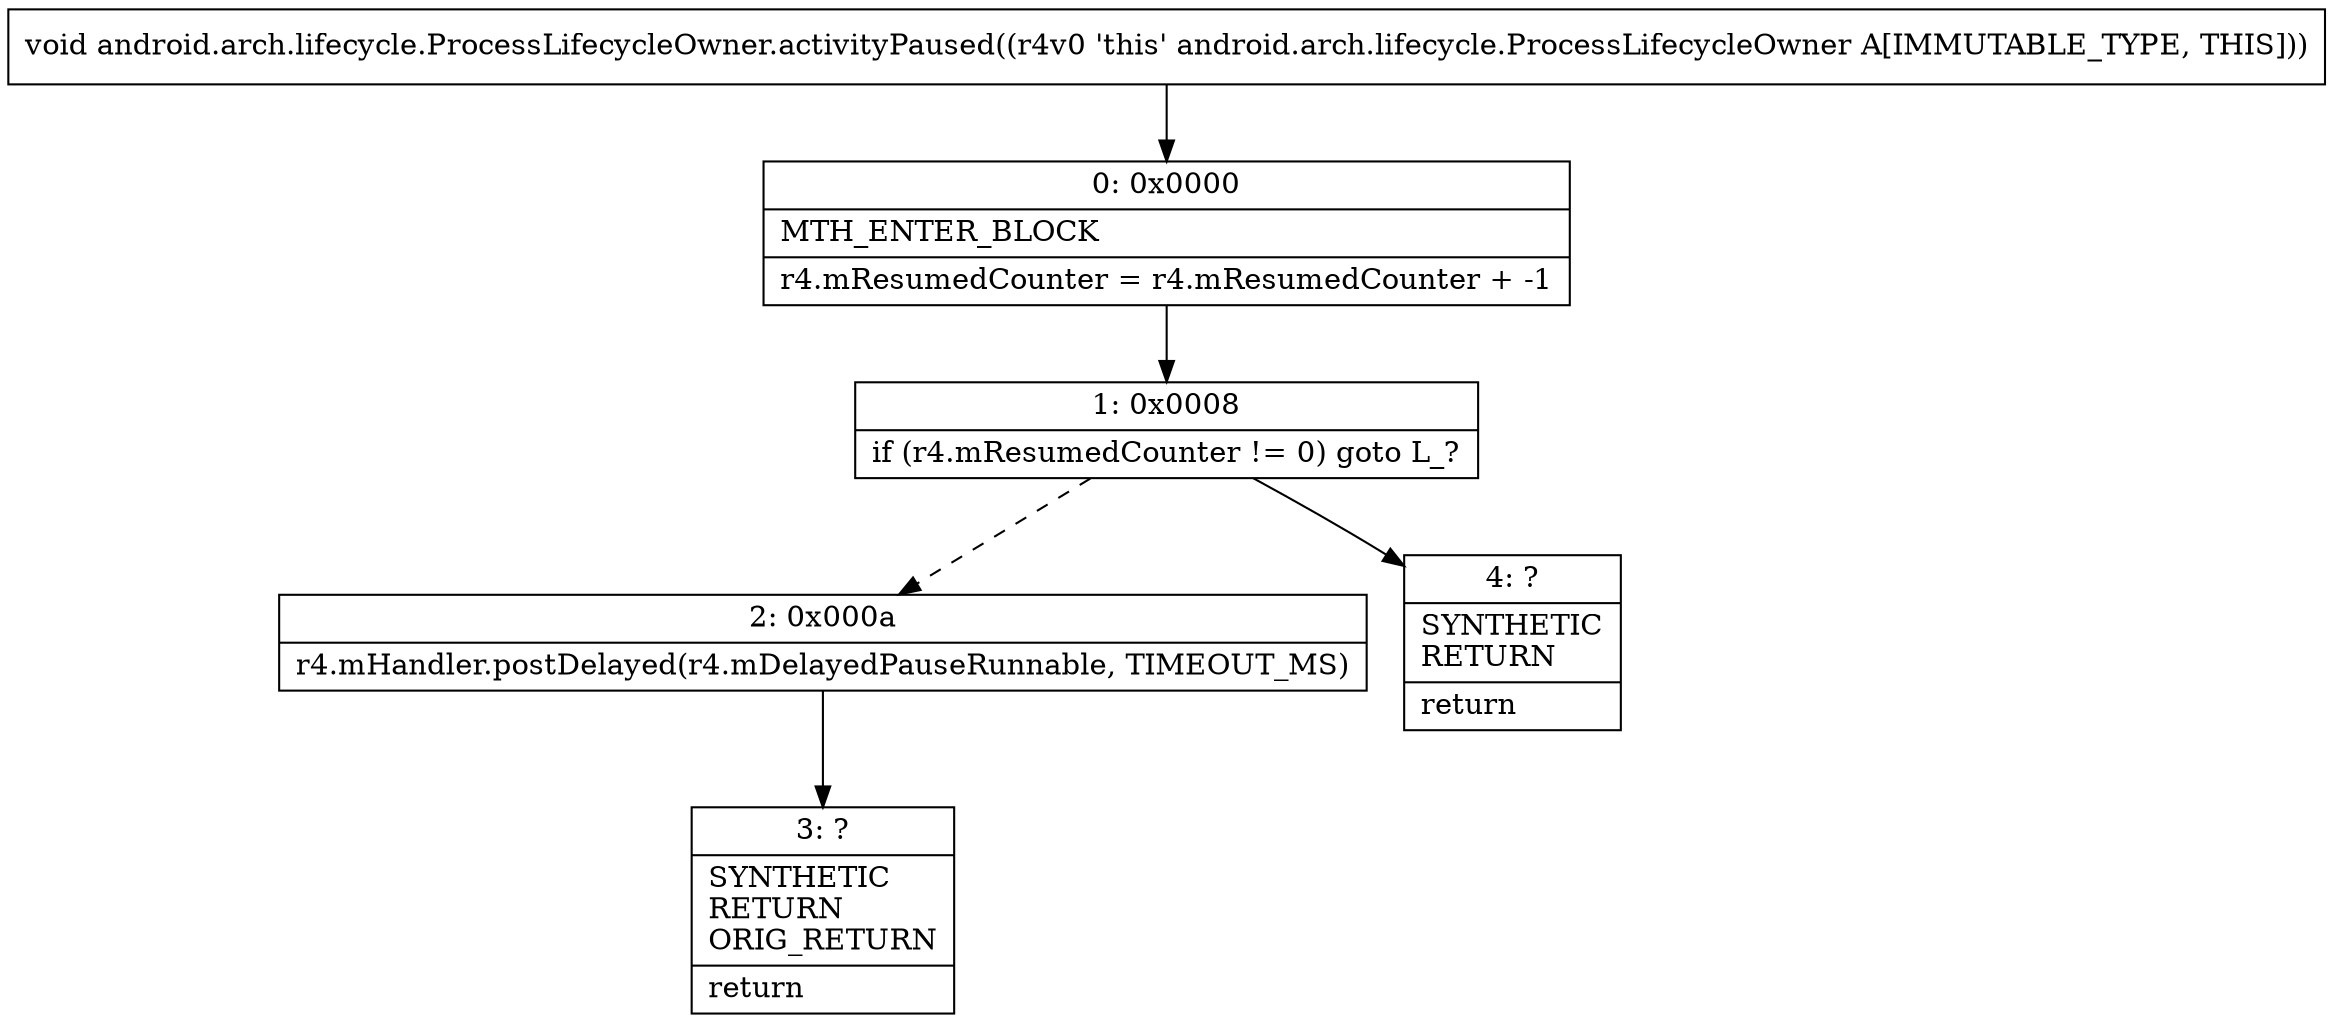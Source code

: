 digraph "CFG forandroid.arch.lifecycle.ProcessLifecycleOwner.activityPaused()V" {
Node_0 [shape=record,label="{0\:\ 0x0000|MTH_ENTER_BLOCK\l|r4.mResumedCounter = r4.mResumedCounter + \-1\l}"];
Node_1 [shape=record,label="{1\:\ 0x0008|if (r4.mResumedCounter != 0) goto L_?\l}"];
Node_2 [shape=record,label="{2\:\ 0x000a|r4.mHandler.postDelayed(r4.mDelayedPauseRunnable, TIMEOUT_MS)\l}"];
Node_3 [shape=record,label="{3\:\ ?|SYNTHETIC\lRETURN\lORIG_RETURN\l|return\l}"];
Node_4 [shape=record,label="{4\:\ ?|SYNTHETIC\lRETURN\l|return\l}"];
MethodNode[shape=record,label="{void android.arch.lifecycle.ProcessLifecycleOwner.activityPaused((r4v0 'this' android.arch.lifecycle.ProcessLifecycleOwner A[IMMUTABLE_TYPE, THIS])) }"];
MethodNode -> Node_0;
Node_0 -> Node_1;
Node_1 -> Node_2[style=dashed];
Node_1 -> Node_4;
Node_2 -> Node_3;
}

